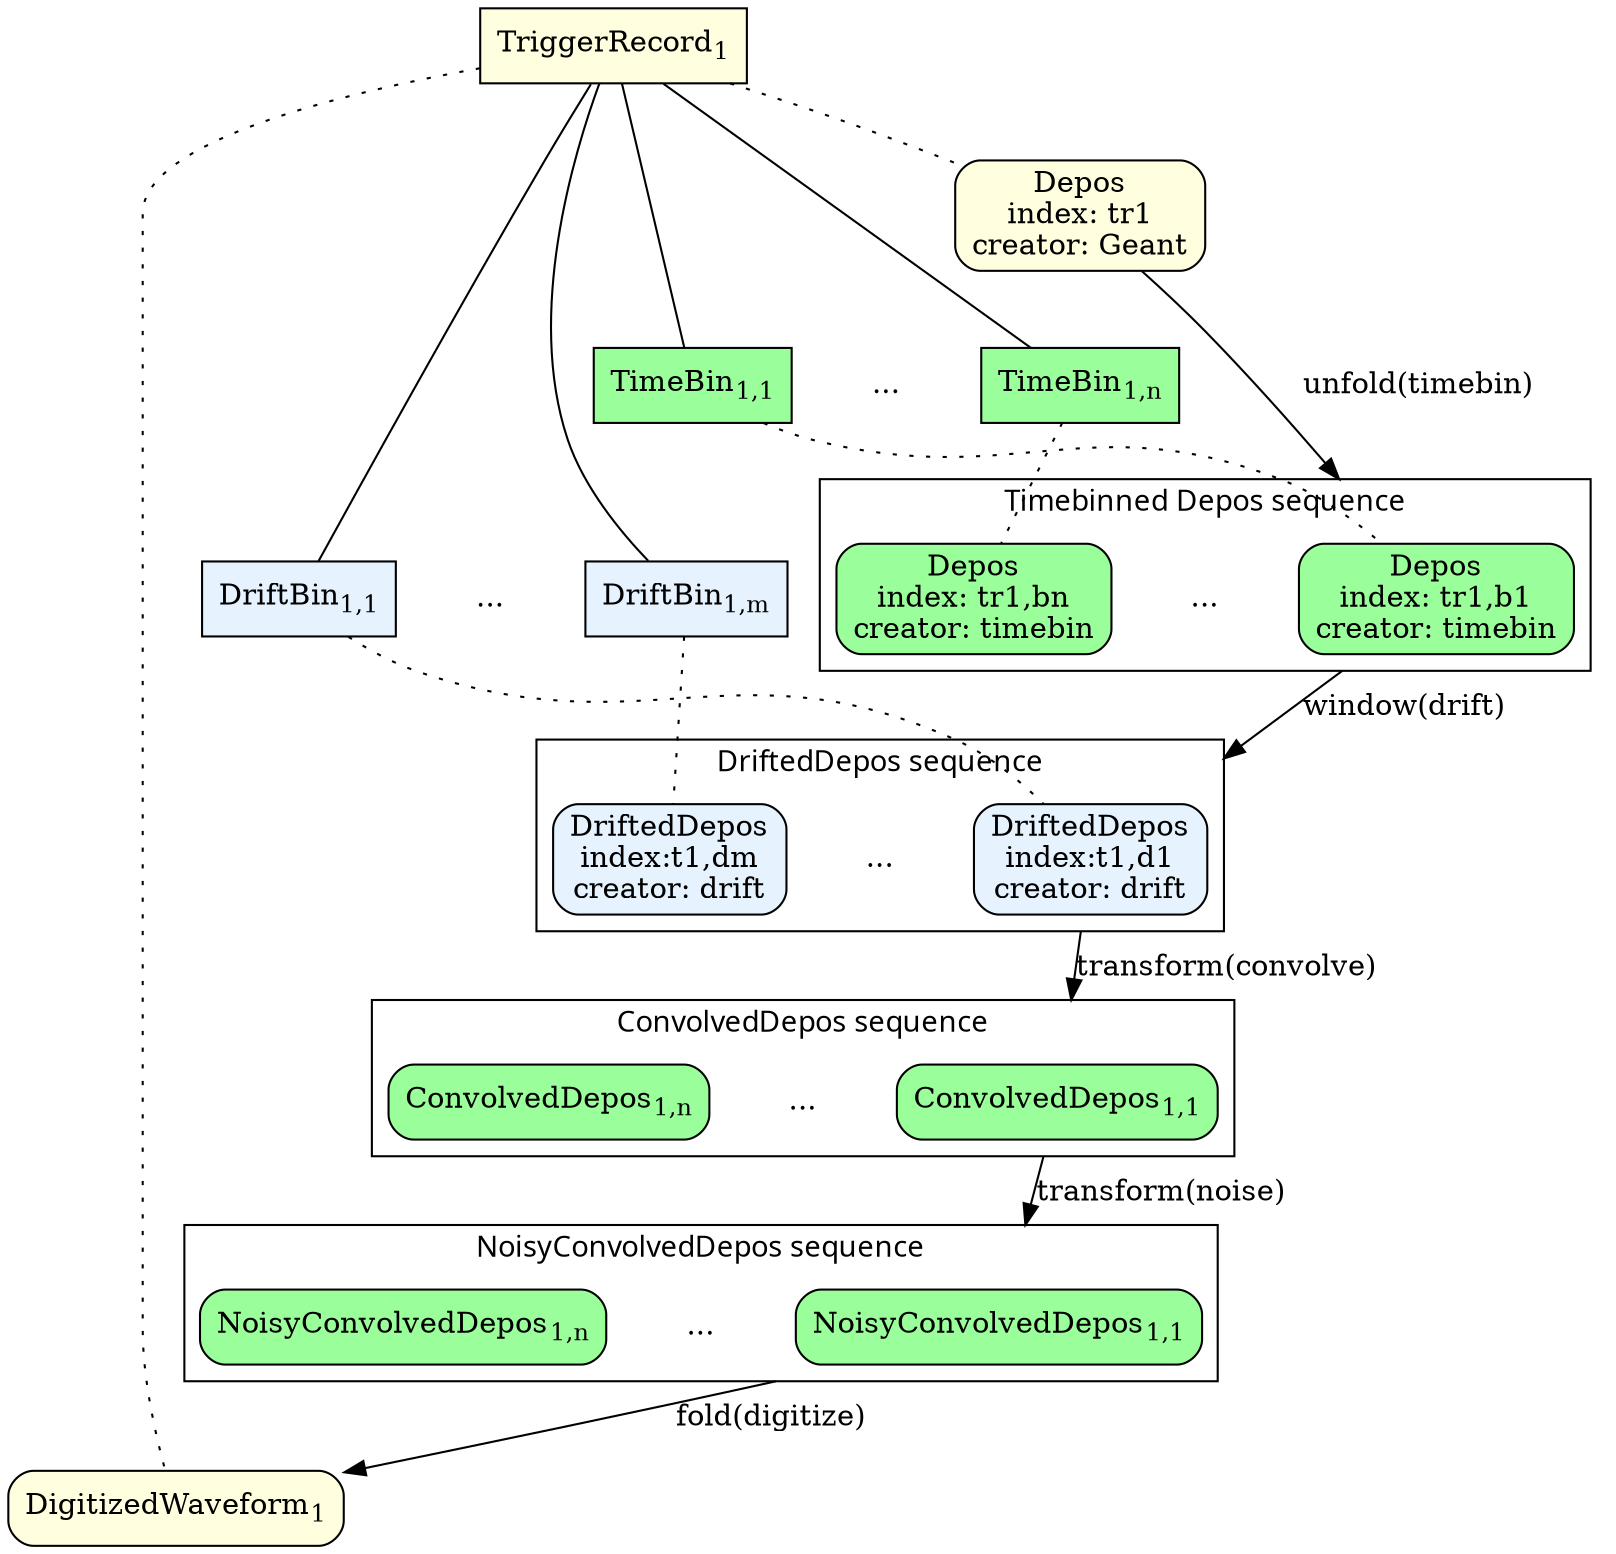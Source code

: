 digraph g {
 fontname="sans-serif";
 compound=true;

 # All data product sets are in rectangular nodes
 node [shape=box, style=filled];
 tr1 [label=<TriggerRecord<sub>1</sub>>, fillcolor=lightyellow];

 subgraph cluster_tb{
  peripheries=0
  tb1 [label=<TimeBin<sub>1,1</sub>>, fillcolor=palegreen1];
  tbdots [label="...", shape=plaintext, style=rounded, margin=0]
  tb2 [label=<TimeBin<sub>1,n</sub>>, fillcolor=palegreen1];
 }

 # Data product sets are connected with data products by solid lines.
 edge [style=solid, arrowhead=none];
 tr1 -> tb1;
 tr1 -> tb2;


 # All data products are in rounded rectangle nodes
 node [shape=box, style="filled,rounded"]

 # TR-level products are yellow
 node [fillcolor=lightyellow]
 depos [label=<Depos<br/>index: tr1<br/>creator: Geant>]
 dw [label=<DigitizedWaveform<sub>1</sub>>];
 
 subgraph cluster_unfold_timebins {
  label="Timebinned Depos sequence";
  node [fillcolor=palegreen1];
  tbd1 [label=<Depos<br/>index: tr1,b1<br/>creator: timebin>];
  tbddots [label="...", shape=plaintext, style=rounded, margin=0]
  tbdn [label=<Depos<br/>index: tr1,bn<br/>creator: timebin>];
 }

 depos -> tb2 [style=invis]

 # TB-level products are palegreen1
 node [fillcolor=palegreen1]


 subgraph cluster_db {
  peripheries=0
  node [fillcolor="0.583,0.1,1.0", shape=box, style=filled];
  db1 [label=<DriftBin<sub>1,1</sub>>];
  dbdots [label="...", shape=plaintext, style=rounded, margin=0]
  dbm [label=<DriftBin<sub>1,m</sub>>];
 }

 tr1 -> db1;
 tr1 -> dbm;

  subgraph cluster_unfold {
   label="DriftedDepos sequence";
   node [fillcolor="0.583,0.1,1.0"];
   dd1 [label=<DriftedDepos<br/>index:t1,d1<br/>creator: drift>];
   ddots [label="...", shape=plaintext, style=rounded, margin=0]
   ddm [label=<DriftedDepos<br/>index:t1,dm<br/>creator: drift>];
  }


  subgraph cluster_conv {
    label="ConvolvedDepos sequence";
    cd1 [label=<ConvolvedDepos<sub>1,1</sub>>];
    cdots [label="...", shape=plaintext, style=rounded, margin=0]
    cdn [label=<ConvolvedDepos<sub>1,n</sub>>];
  }

 subgraph cluster_noise {
   label="NoisyConvolvedDepos sequence";
   ncd1 [label=<NoisyConvolvedDepos<sub>1,1</sub>>];
   ndots [label="...", shape=plaintext, style=rounded, margin=0]
   ncdn [label=<NoisyConvolvedDepos<sub>1,n</sub>>];
 }

 # Data products are connected with data product sets by dotted lines.
 edge [style=dotted, arrowhead=none];
 tr1 -> depos;
 tb1 -> tbd1;
 tb2 -> tbdn;
 tr1 -> dw;
 db1 -> dd1;
 dbm -> ddm;

 # Algorithms creating data products are indicated by arrows with solid lines.
 edge [style=solid, arrowhead=normal];
 depos -> tbd1 [label="unfold(timebin)", lhead=cluster_unfold_timebins];
 tbd1 -> dd1 [label="window(drift)", ltail=cluster_unfold_timebins, lhead=cluster_unfold];
 dd1 -> cd1 [label="transform(convolve)", ltail=cluster_unfold, lhead=cluster_conv];
 cd1 -> ncd1 [label="transform(noise)", ltail=cluster_conv, lhead=cluster_noise];
 ncd1 -> dw [label="fold(digitize)", ltail=cluster_noise];
}
